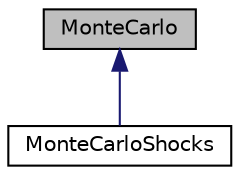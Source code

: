 digraph "MonteCarlo"
{
 // INTERACTIVE_SVG=YES
  bgcolor="transparent";
  edge [fontname="Helvetica",fontsize="10",labelfontname="Helvetica",labelfontsize="10"];
  node [fontname="Helvetica",fontsize="10",shape=record];
  Node0 [label="MonteCarlo",height=0.2,width=0.4,color="black", fillcolor="grey75", style="filled", fontcolor="black"];
  Node0 -> Node1 [dir="back",color="midnightblue",fontsize="10",style="solid",fontname="Helvetica"];
  Node1 [label="MonteCarloShocks",height=0.2,width=0.4,color="black",URL="$d4/dc2/classumontreal_1_1ssj_1_1networks_1_1MonteCarloShocks.html",tooltip="This class implements the simple Monte Carlo method with shocks to estimate the unreliability of a ne..."];
}

